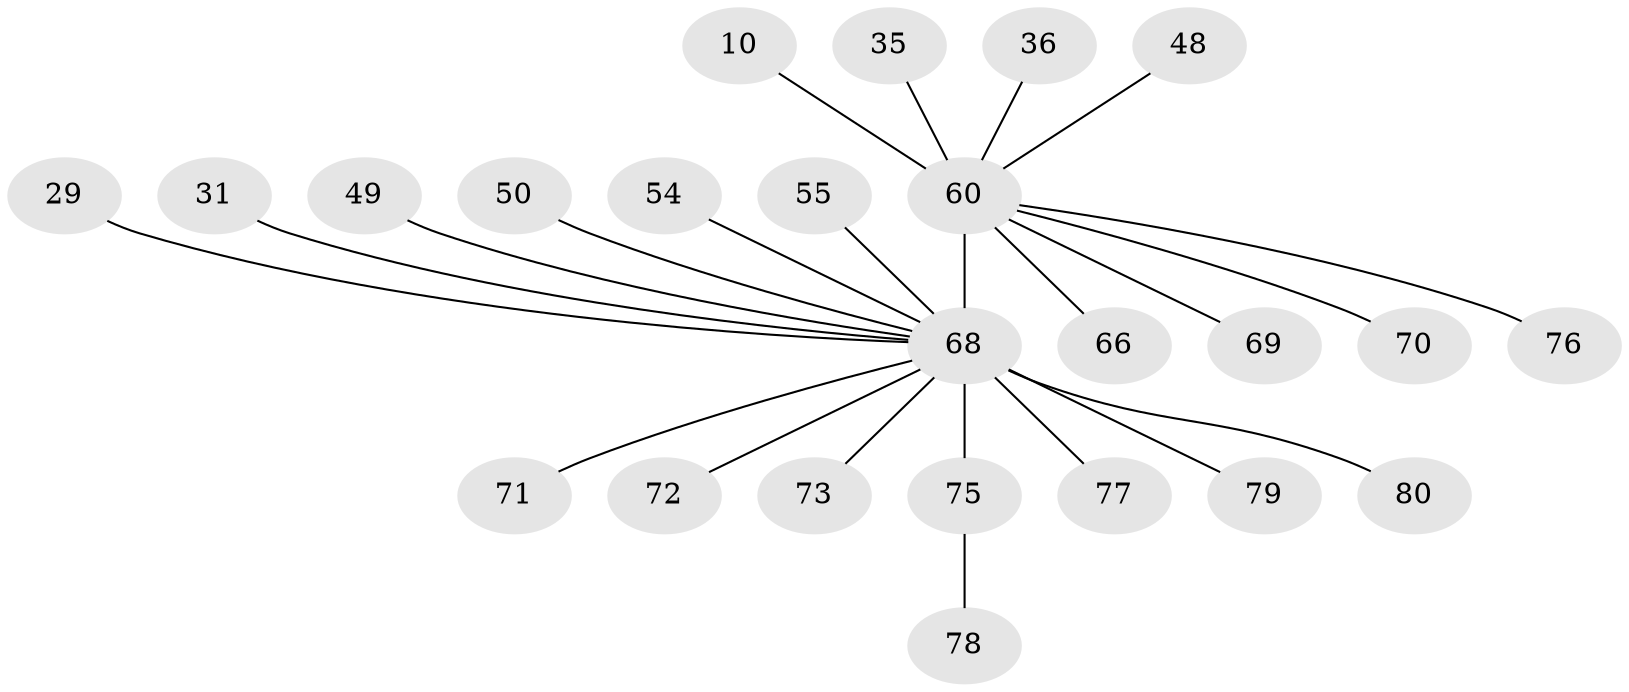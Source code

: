 // original degree distribution, {4: 0.0625, 36: 0.0125, 12: 0.025, 2: 0.3, 6: 0.025, 1: 0.4875, 7: 0.0125, 5: 0.05, 3: 0.025}
// Generated by graph-tools (version 1.1) at 2025/52/03/04/25 21:52:04]
// undirected, 24 vertices, 23 edges
graph export_dot {
graph [start="1"]
  node [color=gray90,style=filled];
  10;
  29;
  31 [super="+5"];
  35;
  36;
  48;
  49;
  50;
  54;
  55 [super="+32"];
  60 [super="+1+39+59+9"];
  66;
  68 [super="+4+3+63+16+17+19+20+27+30+34+37+41+42+43+44+45+47"];
  69;
  70;
  71;
  72;
  73 [super="+57"];
  75 [super="+74+53+28+65+67"];
  76 [super="+38"];
  77;
  78;
  79 [super="+23+64"];
  80 [super="+62"];
  10 -- 60;
  29 -- 68 [weight=2];
  31 -- 68 [weight=2];
  35 -- 60;
  36 -- 60;
  48 -- 60;
  49 -- 68;
  50 -- 68;
  54 -- 68;
  55 -- 68;
  60 -- 66;
  60 -- 70;
  60 -- 68 [weight=14];
  60 -- 69;
  60 -- 76 [weight=2];
  68 -- 72;
  68 -- 75 [weight=4];
  68 -- 79 [weight=2];
  68 -- 73;
  68 -- 80 [weight=2];
  68 -- 71;
  68 -- 77;
  75 -- 78;
}
